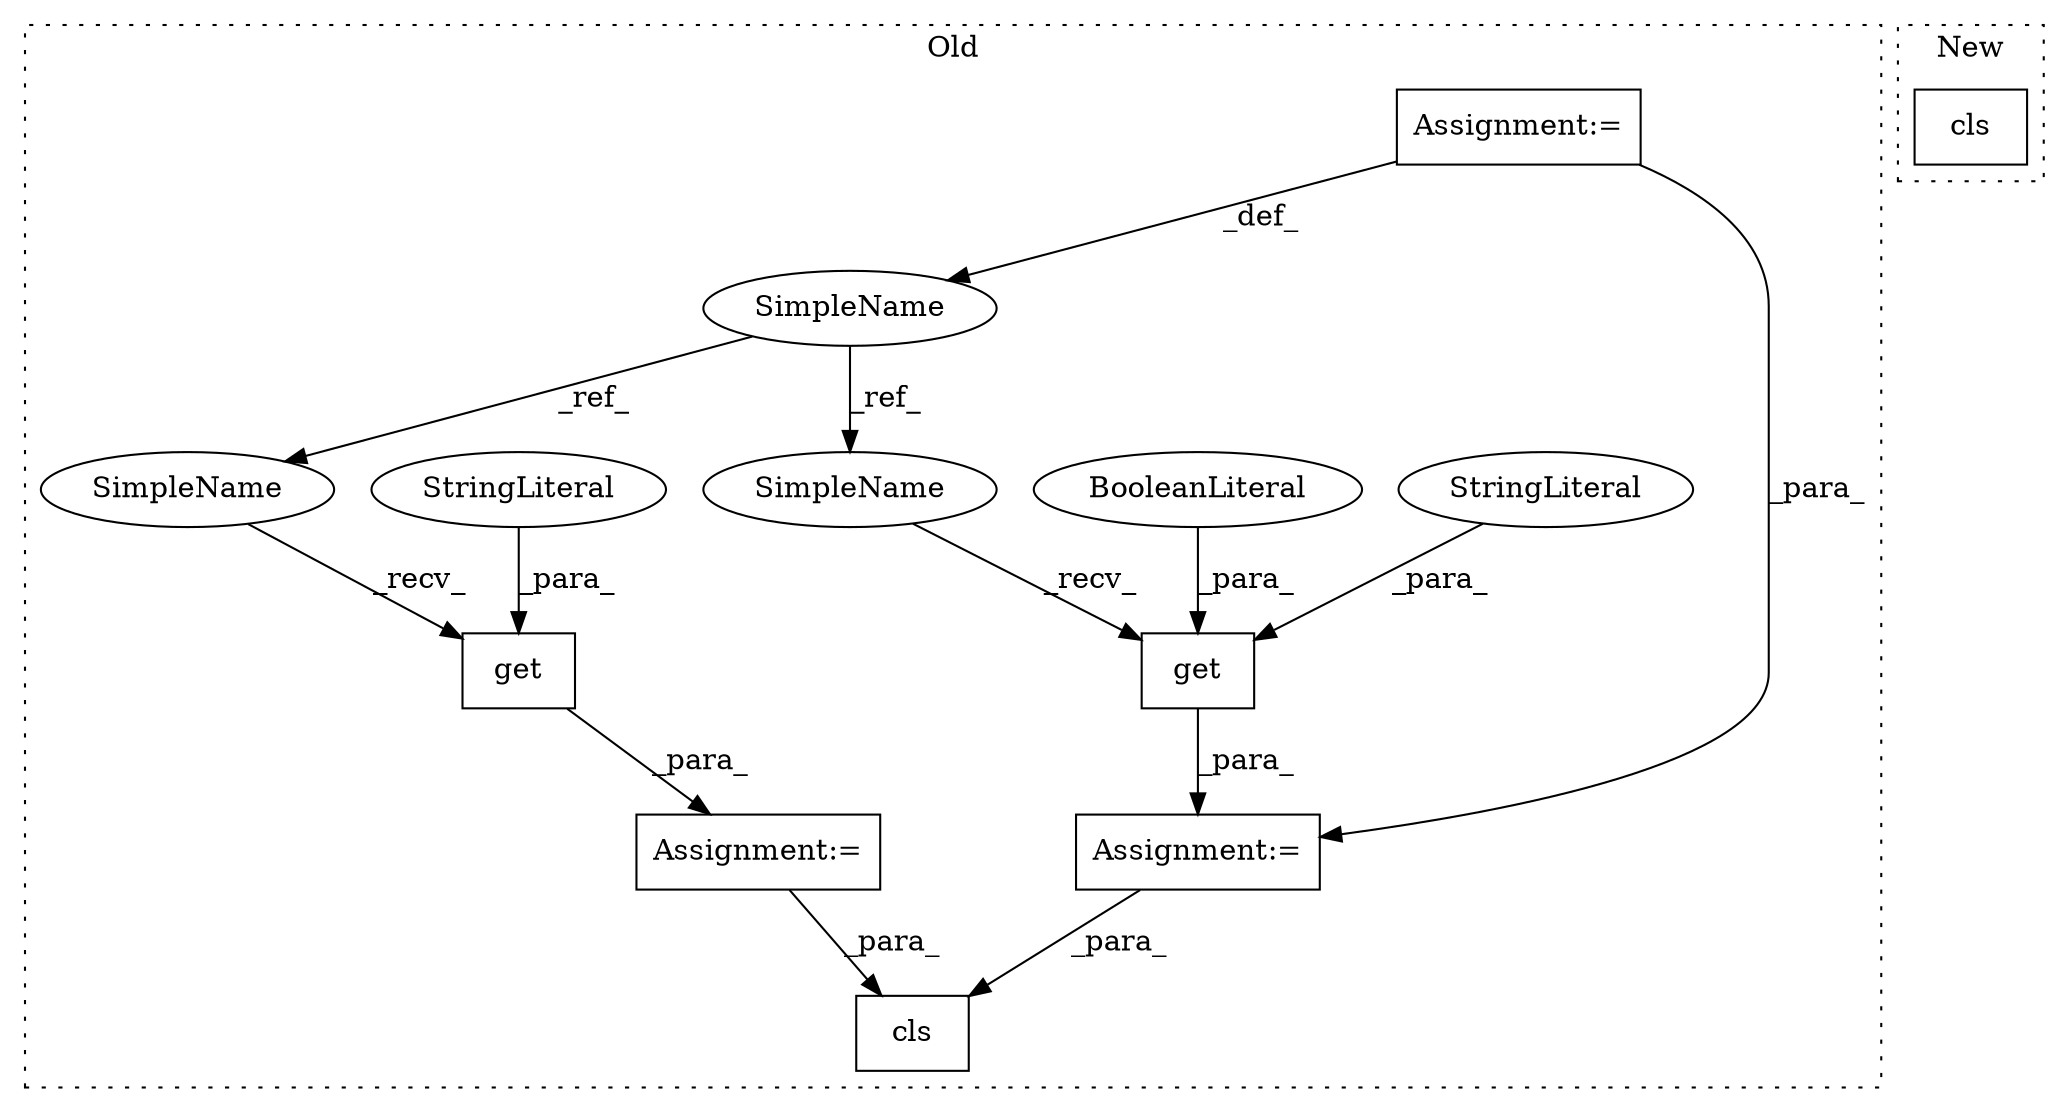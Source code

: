 digraph G {
subgraph cluster0 {
1 [label="get" a="32" s="8760,8779" l="4,1" shape="box"];
3 [label="StringLiteral" a="45" s="8764" l="10" shape="ellipse"];
4 [label="Assignment:=" a="7" s="8609" l="6" shape="box"];
5 [label="Assignment:=" a="7" s="8843" l="1" shape="box"];
6 [label="BooleanLiteral" a="9" s="8775" l="4" shape="ellipse"];
7 [label="SimpleName" a="42" s="8609" l="6" shape="ellipse"];
8 [label="get" a="32" s="8851,8865" l="4,1" shape="box"];
9 [label="cls" a="32" s="8879,8923" l="4,1" shape="box"];
10 [label="Assignment:=" a="7" s="8752" l="1" shape="box"];
11 [label="StringLiteral" a="45" s="8855" l="6" shape="ellipse"];
12 [label="SimpleName" a="42" s="8753" l="6" shape="ellipse"];
13 [label="SimpleName" a="42" s="8844" l="6" shape="ellipse"];
label = "Old";
style="dotted";
}
subgraph cluster1 {
2 [label="cls" a="32" s="7539,7588" l="4,1" shape="box"];
label = "New";
style="dotted";
}
1 -> 10 [label="_para_"];
3 -> 1 [label="_para_"];
4 -> 10 [label="_para_"];
4 -> 7 [label="_def_"];
5 -> 9 [label="_para_"];
6 -> 1 [label="_para_"];
7 -> 12 [label="_ref_"];
7 -> 13 [label="_ref_"];
8 -> 5 [label="_para_"];
10 -> 9 [label="_para_"];
11 -> 8 [label="_para_"];
12 -> 1 [label="_recv_"];
13 -> 8 [label="_recv_"];
}